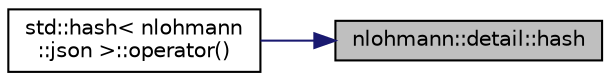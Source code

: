 digraph "nlohmann::detail::hash"
{
 // LATEX_PDF_SIZE
  edge [fontname="Helvetica",fontsize="10",labelfontname="Helvetica",labelfontsize="10"];
  node [fontname="Helvetica",fontsize="10",shape=record];
  rankdir="RL";
  Node1 [label="nlohmann::detail::hash",height=0.2,width=0.4,color="black", fillcolor="grey75", style="filled", fontcolor="black",tooltip="hash a JSON value"];
  Node1 -> Node2 [dir="back",color="midnightblue",fontsize="10",style="solid",fontname="Helvetica"];
  Node2 [label="std::hash\< nlohmann\l::json \>::operator()",height=0.2,width=0.4,color="black", fillcolor="white", style="filled",URL="$structstd_1_1hash_3_01nlohmann_1_1json_01_4.html#aec1567d1fa47dbe5b77954dce3a55b64",tooltip="return a hash value for a JSON object"];
}
